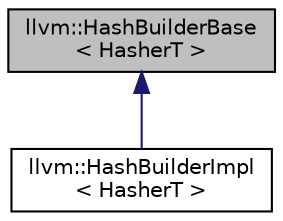digraph "llvm::HashBuilderBase&lt; HasherT &gt;"
{
 // LATEX_PDF_SIZE
  bgcolor="transparent";
  edge [fontname="Helvetica",fontsize="10",labelfontname="Helvetica",labelfontsize="10"];
  node [fontname="Helvetica",fontsize="10",shape=record];
  Node1 [label="llvm::HashBuilderBase\l\< HasherT \>",height=0.2,width=0.4,color="black", fillcolor="grey75", style="filled", fontcolor="black",tooltip="Declares the hasher member, and functions forwarding directly to the hasher."];
  Node1 -> Node2 [dir="back",color="midnightblue",fontsize="10",style="solid",fontname="Helvetica"];
  Node2 [label="llvm::HashBuilderImpl\l\< HasherT \>",height=0.2,width=0.4,color="black",URL="$classllvm_1_1HashBuilderImpl.html",tooltip="Implementation of the HashBuilder interface."];
}
